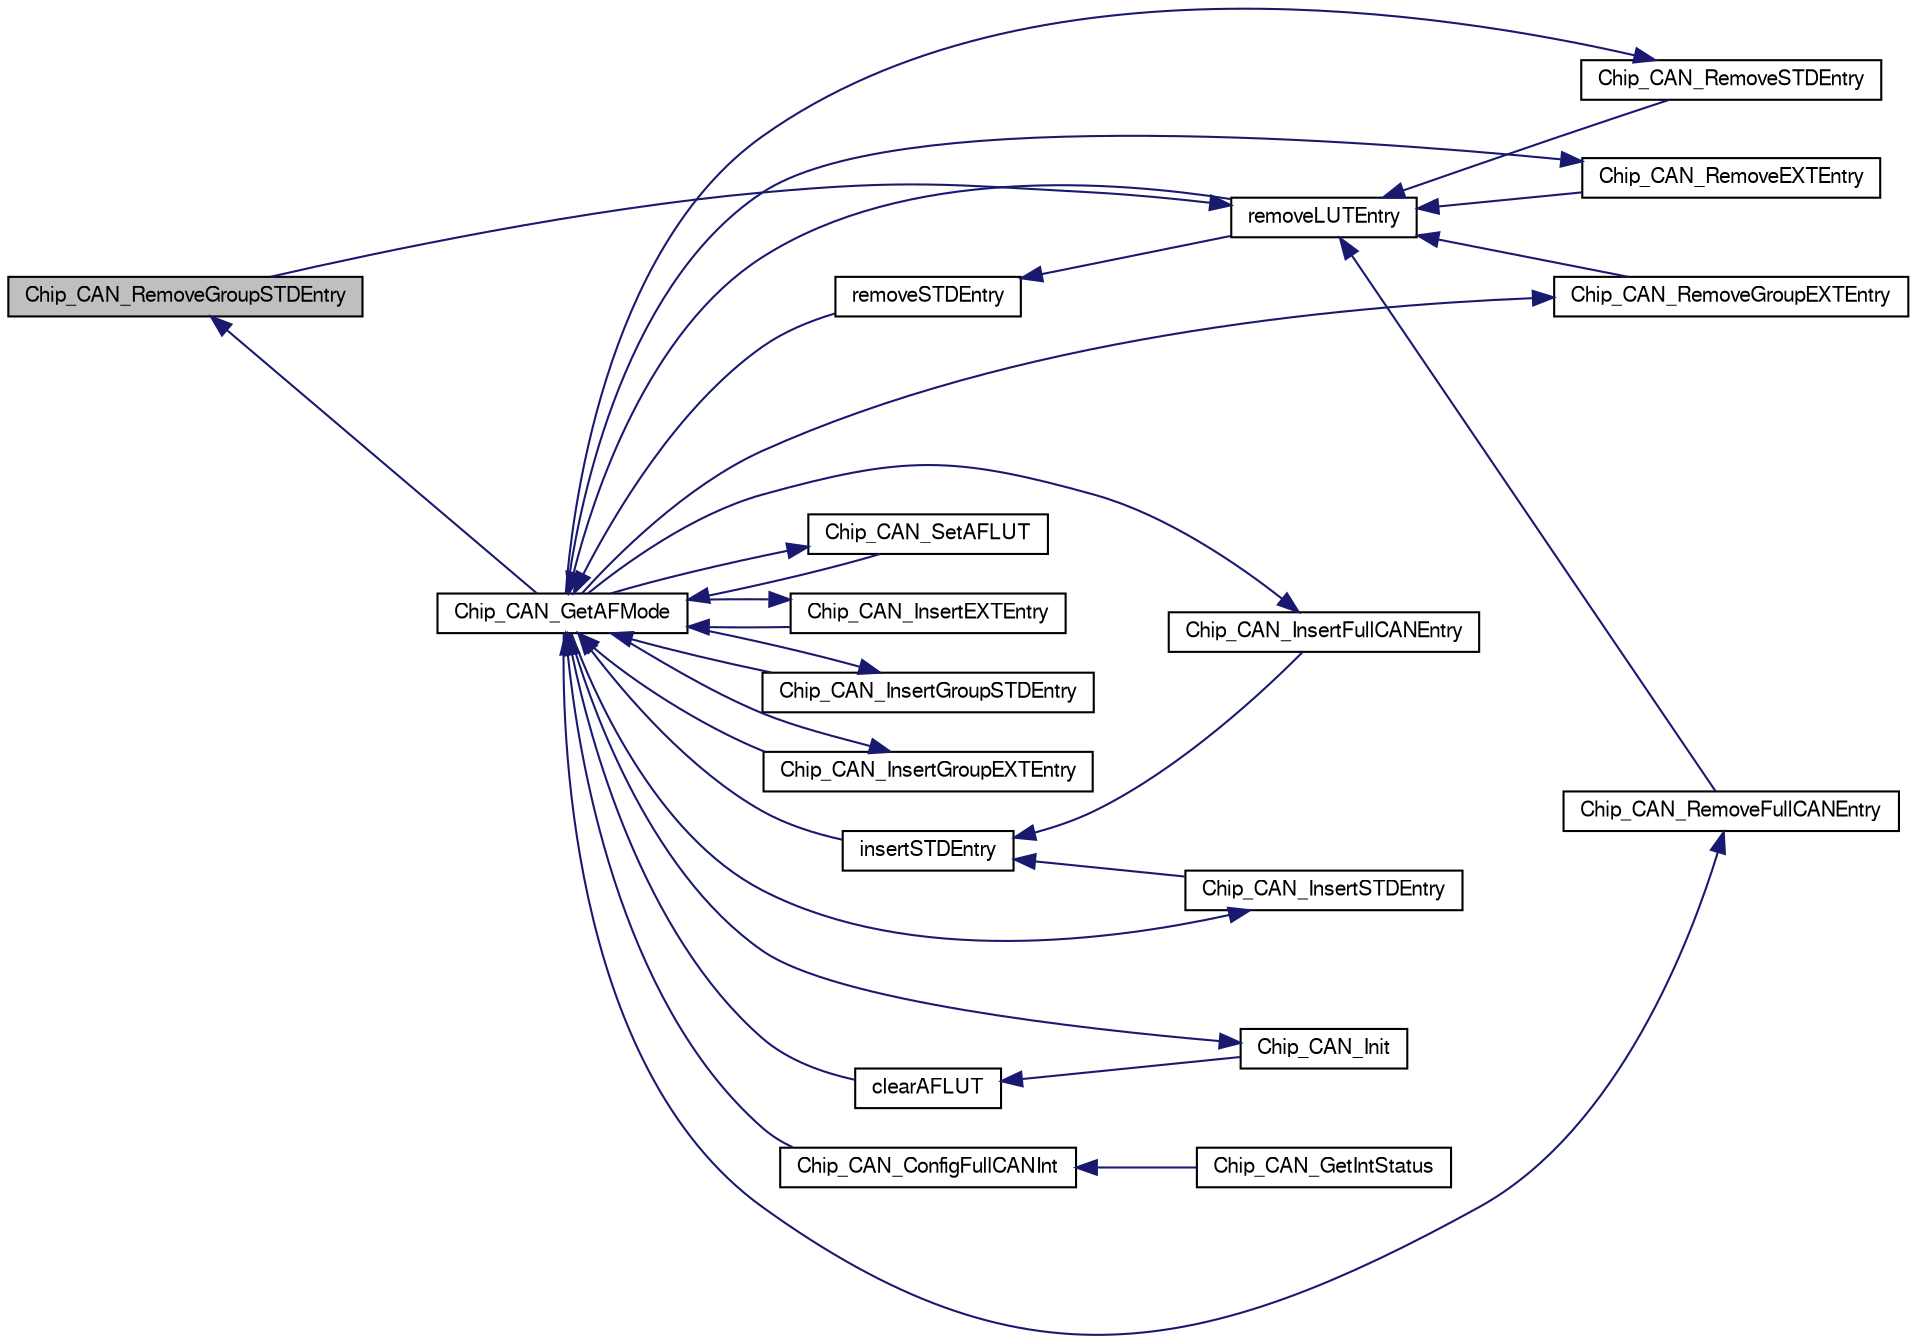 digraph "Chip_CAN_RemoveGroupSTDEntry"
{
  edge [fontname="FreeSans",fontsize="10",labelfontname="FreeSans",labelfontsize="10"];
  node [fontname="FreeSans",fontsize="10",shape=record];
  rankdir="LR";
  Node1 [label="Chip_CAN_RemoveGroupSTDEntry",height=0.2,width=0.4,color="black", fillcolor="grey75", style="filled", fontcolor="black"];
  Node1 -> Node2 [dir="back",color="midnightblue",fontsize="10",style="solid"];
  Node2 [label="Chip_CAN_GetAFMode",height=0.2,width=0.4,color="black", fillcolor="white", style="filled",URL="$group__CAN__17XX__40XX.html#ga7f33c4f2edcfc126ad4d55ac86b2ad23",tooltip="Get CAN AF Mode. "];
  Node2 -> Node3 [dir="back",color="midnightblue",fontsize="10",style="solid"];
  Node3 [label="insertSTDEntry",height=0.2,width=0.4,color="black", fillcolor="white", style="filled",URL="$can__17xx__40xx_8c.html#a0c0de72b5c365c85d9dbe93a4eb1f296"];
  Node3 -> Node4 [dir="back",color="midnightblue",fontsize="10",style="solid"];
  Node4 [label="Chip_CAN_InsertFullCANEntry",height=0.2,width=0.4,color="black", fillcolor="white", style="filled",URL="$group__CAN__17XX__40XX.html#ga3666d1f79e2dcbf0f041205f27494bdf",tooltip="Insert a FullCAN Entry into the current LUT. "];
  Node4 -> Node2 [dir="back",color="midnightblue",fontsize="10",style="solid"];
  Node3 -> Node5 [dir="back",color="midnightblue",fontsize="10",style="solid"];
  Node5 [label="Chip_CAN_InsertSTDEntry",height=0.2,width=0.4,color="black", fillcolor="white", style="filled",URL="$group__CAN__17XX__40XX.html#ga164daa2297bee23837a93bbea3793531",tooltip="Insert an individual Standard Entry into the current LUT. "];
  Node5 -> Node2 [dir="back",color="midnightblue",fontsize="10",style="solid"];
  Node2 -> Node6 [dir="back",color="midnightblue",fontsize="10",style="solid"];
  Node6 [label="removeSTDEntry",height=0.2,width=0.4,color="black", fillcolor="white", style="filled",URL="$can__17xx__40xx_8c.html#ac84dd14acdc2cd74edc65556cac4a65e"];
  Node6 -> Node7 [dir="back",color="midnightblue",fontsize="10",style="solid"];
  Node7 [label="removeLUTEntry",height=0.2,width=0.4,color="black", fillcolor="white", style="filled",URL="$can__17xx__40xx_8c.html#a286515216100adb60d10f27090b21763"];
  Node7 -> Node8 [dir="back",color="midnightblue",fontsize="10",style="solid"];
  Node8 [label="Chip_CAN_RemoveFullCANEntry",height=0.2,width=0.4,color="black", fillcolor="white", style="filled",URL="$group__CAN__17XX__40XX.html#ga8d00f1ed0727ec6812ce72d4a194519f",tooltip="Remove a FullCAN Entry from the current LUT. "];
  Node8 -> Node2 [dir="back",color="midnightblue",fontsize="10",style="solid"];
  Node7 -> Node9 [dir="back",color="midnightblue",fontsize="10",style="solid"];
  Node9 [label="Chip_CAN_RemoveSTDEntry",height=0.2,width=0.4,color="black", fillcolor="white", style="filled",URL="$group__CAN__17XX__40XX.html#gac991bc7a590c7069e4149a0b8ccfcb55",tooltip="Remove an individual Standard Entry from the current LUT. "];
  Node9 -> Node2 [dir="back",color="midnightblue",fontsize="10",style="solid"];
  Node7 -> Node1 [dir="back",color="midnightblue",fontsize="10",style="solid"];
  Node7 -> Node10 [dir="back",color="midnightblue",fontsize="10",style="solid"];
  Node10 [label="Chip_CAN_RemoveEXTEntry",height=0.2,width=0.4,color="black", fillcolor="white", style="filled",URL="$group__CAN__17XX__40XX.html#ga01e3a9942d50effd9da2a773d3af943f",tooltip="Remove an individual Extended Entry from the current LUT. "];
  Node10 -> Node2 [dir="back",color="midnightblue",fontsize="10",style="solid"];
  Node7 -> Node11 [dir="back",color="midnightblue",fontsize="10",style="solid"];
  Node11 [label="Chip_CAN_RemoveGroupEXTEntry",height=0.2,width=0.4,color="black", fillcolor="white", style="filled",URL="$group__CAN__17XX__40XX.html#gafa0a59577a1c1d38c4c6a339d018c35d",tooltip="Remove an Group Extended Entry from the current LUT. "];
  Node11 -> Node2 [dir="back",color="midnightblue",fontsize="10",style="solid"];
  Node2 -> Node7 [dir="back",color="midnightblue",fontsize="10",style="solid"];
  Node2 -> Node12 [dir="back",color="midnightblue",fontsize="10",style="solid"];
  Node12 [label="clearAFLUT",height=0.2,width=0.4,color="black", fillcolor="white", style="filled",URL="$can__17xx__40xx_8c.html#ac9f6cb3064ab412be376f38c27542580"];
  Node12 -> Node13 [dir="back",color="midnightblue",fontsize="10",style="solid"];
  Node13 [label="Chip_CAN_Init",height=0.2,width=0.4,color="black", fillcolor="white", style="filled",URL="$group__CAN__17XX__40XX.html#ga4995b9302885e0e577d4566d23c2ce37",tooltip="Initialize CAN Interface. "];
  Node13 -> Node2 [dir="back",color="midnightblue",fontsize="10",style="solid"];
  Node2 -> Node14 [dir="back",color="midnightblue",fontsize="10",style="solid"];
  Node14 [label="Chip_CAN_SetAFLUT",height=0.2,width=0.4,color="black", fillcolor="white", style="filled",URL="$group__CAN__17XX__40XX.html#gaa58803ce4de8c8520925ebd1cbfd2019",tooltip="Set CAN AF LUT. "];
  Node14 -> Node2 [dir="back",color="midnightblue",fontsize="10",style="solid"];
  Node2 -> Node15 [dir="back",color="midnightblue",fontsize="10",style="solid"];
  Node15 [label="Chip_CAN_InsertEXTEntry",height=0.2,width=0.4,color="black", fillcolor="white", style="filled",URL="$group__CAN__17XX__40XX.html#gad6ce5875d9ca861b291a1fc2d91ba026",tooltip="Insert an individual Extended Entry into the current LUT. "];
  Node15 -> Node2 [dir="back",color="midnightblue",fontsize="10",style="solid"];
  Node2 -> Node16 [dir="back",color="midnightblue",fontsize="10",style="solid"];
  Node16 [label="Chip_CAN_InsertGroupSTDEntry",height=0.2,width=0.4,color="black", fillcolor="white", style="filled",URL="$group__CAN__17XX__40XX.html#gaf418fa9333574ccb4e710982f90b650c",tooltip="Insert an Group Standard Entry into the current LUT. "];
  Node16 -> Node2 [dir="back",color="midnightblue",fontsize="10",style="solid"];
  Node2 -> Node17 [dir="back",color="midnightblue",fontsize="10",style="solid"];
  Node17 [label="Chip_CAN_InsertGroupEXTEntry",height=0.2,width=0.4,color="black", fillcolor="white", style="filled",URL="$group__CAN__17XX__40XX.html#ga6bb7c9685df871a1d6dae14908c70397",tooltip="Insert an Group Extended Entry into the current LUT. "];
  Node17 -> Node2 [dir="back",color="midnightblue",fontsize="10",style="solid"];
  Node2 -> Node18 [dir="back",color="midnightblue",fontsize="10",style="solid"];
  Node18 [label="Chip_CAN_ConfigFullCANInt",height=0.2,width=0.4,color="black", fillcolor="white", style="filled",URL="$group__CAN__17XX__40XX.html#ga90ebd27acbebb24951b5707abca13220",tooltip="Enable/Disable CAN controller FullCAN Interrupts. "];
  Node18 -> Node19 [dir="back",color="midnightblue",fontsize="10",style="solid"];
  Node19 [label="Chip_CAN_GetIntStatus",height=0.2,width=0.4,color="black", fillcolor="white", style="filled",URL="$group__CAN__17XX__40XX.html#ga40be5e20a794a039df4465b164d50f74",tooltip="Get interrupt status of the given CAN Controller. "];
}
